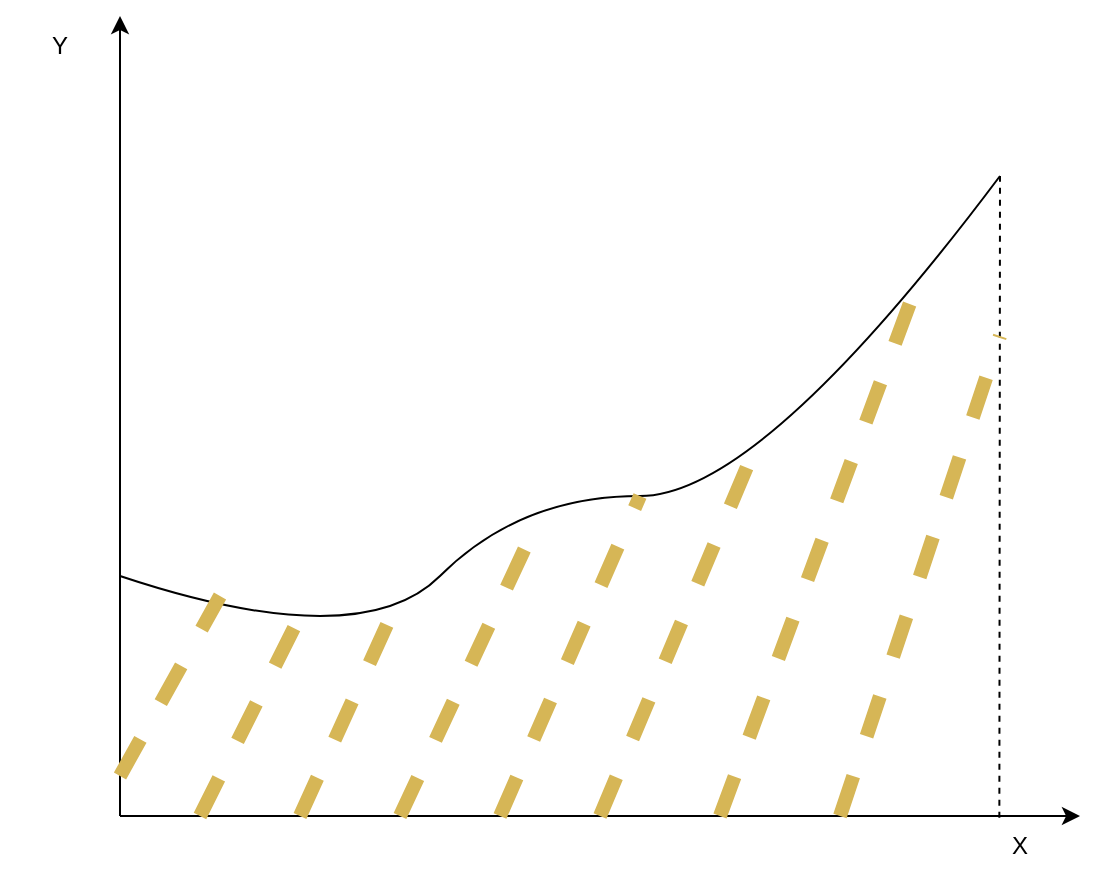 <mxfile version="20.6.2" type="device" pages="2"><diagram id="FXkU30twhbz4aagDv0TN" name="페이지-1"><mxGraphModel dx="1185" dy="702" grid="1" gridSize="10" guides="1" tooltips="1" connect="1" arrows="1" fold="1" page="1" pageScale="1" pageWidth="827" pageHeight="1169" math="0" shadow="0"><root><mxCell id="0"/><mxCell id="1" parent="0"/><mxCell id="tdhB-DCZCjvRhkAlxNQ2-1" value="" style="endArrow=classic;html=1;rounded=0;" parent="1" edge="1"><mxGeometry width="50" height="50" relative="1" as="geometry"><mxPoint x="200" y="440" as="sourcePoint"/><mxPoint x="680" y="440" as="targetPoint"/></mxGeometry></mxCell><mxCell id="tdhB-DCZCjvRhkAlxNQ2-2" value="" style="endArrow=classic;html=1;rounded=0;" parent="1" edge="1"><mxGeometry width="50" height="50" relative="1" as="geometry"><mxPoint x="200" y="440" as="sourcePoint"/><mxPoint x="200" y="40" as="targetPoint"/></mxGeometry></mxCell><mxCell id="tdhB-DCZCjvRhkAlxNQ2-3" value="X" style="text;html=1;strokeColor=none;fillColor=none;align=center;verticalAlign=middle;whiteSpace=wrap;rounded=0;" parent="1" vertex="1"><mxGeometry x="620" y="440" width="60" height="30" as="geometry"/></mxCell><mxCell id="tdhB-DCZCjvRhkAlxNQ2-4" value="Y" style="text;html=1;strokeColor=none;fillColor=none;align=center;verticalAlign=middle;whiteSpace=wrap;rounded=0;" parent="1" vertex="1"><mxGeometry x="140" y="40" width="60" height="30" as="geometry"/></mxCell><mxCell id="tdhB-DCZCjvRhkAlxNQ2-5" value="" style="endArrow=none;html=1;curved=1;" parent="1" edge="1"><mxGeometry width="50" height="50" relative="1" as="geometry"><mxPoint x="200" y="320" as="sourcePoint"/><mxPoint x="640" y="120" as="targetPoint"/><Array as="points"><mxPoint x="320" y="360"/><mxPoint x="400" y="280"/><mxPoint x="520" y="280"/></Array></mxGeometry></mxCell><mxCell id="Z6YFZA7BGICZosfXzp4R-1" value="" style="endArrow=none;dashed=1;html=1;rounded=0;exitX=0.328;exitY=0.031;exitDx=0;exitDy=0;exitPerimeter=0;" edge="1" parent="1" source="tdhB-DCZCjvRhkAlxNQ2-3"><mxGeometry width="50" height="50" relative="1" as="geometry"><mxPoint x="390" y="450" as="sourcePoint"/><mxPoint x="640" y="120" as="targetPoint"/></mxGeometry></mxCell><mxCell id="Z6YFZA7BGICZosfXzp4R-2" value="" style="endArrow=none;dashed=1;html=1;rounded=0;fillColor=#fff2cc;strokeColor=#d6b656;strokeWidth=7;" edge="1" parent="1"><mxGeometry width="50" height="50" relative="1" as="geometry"><mxPoint x="560" y="440" as="sourcePoint"/><mxPoint x="640" y="200" as="targetPoint"/></mxGeometry></mxCell><mxCell id="Z6YFZA7BGICZosfXzp4R-3" value="" style="endArrow=none;dashed=1;html=1;rounded=0;fillColor=#fff2cc;strokeColor=#d6b656;strokeWidth=7;" edge="1" parent="1"><mxGeometry width="50" height="50" relative="1" as="geometry"><mxPoint x="500" y="440" as="sourcePoint"/><mxPoint x="600.0" y="170" as="targetPoint"/></mxGeometry></mxCell><mxCell id="Z6YFZA7BGICZosfXzp4R-4" value="" style="endArrow=none;dashed=1;html=1;rounded=0;fillColor=#fff2cc;strokeColor=#d6b656;strokeWidth=7;" edge="1" parent="1"><mxGeometry width="50" height="50" relative="1" as="geometry"><mxPoint x="440" y="440" as="sourcePoint"/><mxPoint x="520.0" y="250" as="targetPoint"/></mxGeometry></mxCell><mxCell id="Z6YFZA7BGICZosfXzp4R-5" value="" style="endArrow=none;dashed=1;html=1;rounded=0;fillColor=#fff2cc;strokeColor=#d6b656;strokeWidth=7;" edge="1" parent="1"><mxGeometry width="50" height="50" relative="1" as="geometry"><mxPoint x="390" y="440" as="sourcePoint"/><mxPoint x="460" y="280" as="targetPoint"/></mxGeometry></mxCell><mxCell id="Z6YFZA7BGICZosfXzp4R-6" value="" style="endArrow=none;dashed=1;html=1;rounded=0;fillColor=#fff2cc;strokeColor=#d6b656;strokeWidth=7;" edge="1" parent="1"><mxGeometry width="50" height="50" relative="1" as="geometry"><mxPoint x="340" y="440" as="sourcePoint"/><mxPoint x="410" y="290" as="targetPoint"/></mxGeometry></mxCell><mxCell id="Z6YFZA7BGICZosfXzp4R-7" value="" style="endArrow=none;dashed=1;html=1;rounded=0;fillColor=#fff2cc;strokeColor=#d6b656;strokeWidth=7;" edge="1" parent="1"><mxGeometry width="50" height="50" relative="1" as="geometry"><mxPoint x="290" y="440" as="sourcePoint"/><mxPoint x="340" y="330" as="targetPoint"/></mxGeometry></mxCell><mxCell id="Z6YFZA7BGICZosfXzp4R-8" value="" style="endArrow=none;dashed=1;html=1;rounded=0;fillColor=#fff2cc;strokeColor=#d6b656;strokeWidth=7;" edge="1" parent="1"><mxGeometry width="50" height="50" relative="1" as="geometry"><mxPoint x="240" y="440" as="sourcePoint"/><mxPoint x="290" y="340" as="targetPoint"/></mxGeometry></mxCell><mxCell id="Z6YFZA7BGICZosfXzp4R-9" value="" style="endArrow=none;dashed=1;html=1;rounded=0;fillColor=#fff2cc;strokeColor=#d6b656;strokeWidth=7;" edge="1" parent="1"><mxGeometry width="50" height="50" relative="1" as="geometry"><mxPoint x="200" y="420" as="sourcePoint"/><mxPoint x="250" y="330" as="targetPoint"/></mxGeometry></mxCell></root></mxGraphModel></diagram><diagram id="RGLtLI6qX5UtJQwlFMsk" name="페이지-2"><mxGraphModel dx="1138" dy="674" grid="1" gridSize="10" guides="1" tooltips="1" connect="1" arrows="1" fold="1" page="1" pageScale="1" pageWidth="827" pageHeight="1169" math="0" shadow="0"><root><mxCell id="0"/><mxCell id="1" parent="0"/><mxCell id="Ueh0zv3i1xokTf4rL_yt-1" value="" style="endArrow=classic;html=1;rounded=0;" edge="1" parent="1"><mxGeometry width="50" height="50" relative="1" as="geometry"><mxPoint x="200" y="440" as="sourcePoint"/><mxPoint x="680" y="440" as="targetPoint"/></mxGeometry></mxCell><mxCell id="Ueh0zv3i1xokTf4rL_yt-2" value="" style="endArrow=classic;html=1;rounded=0;" edge="1" parent="1"><mxGeometry width="50" height="50" relative="1" as="geometry"><mxPoint x="200" y="440" as="sourcePoint"/><mxPoint x="200" y="40" as="targetPoint"/></mxGeometry></mxCell><mxCell id="Ueh0zv3i1xokTf4rL_yt-3" value="X" style="text;html=1;strokeColor=none;fillColor=none;align=center;verticalAlign=middle;whiteSpace=wrap;rounded=0;" vertex="1" parent="1"><mxGeometry x="620" y="440" width="60" height="30" as="geometry"/></mxCell><mxCell id="Ueh0zv3i1xokTf4rL_yt-4" value="Y" style="text;html=1;strokeColor=none;fillColor=none;align=center;verticalAlign=middle;whiteSpace=wrap;rounded=0;" vertex="1" parent="1"><mxGeometry x="140" y="40" width="60" height="30" as="geometry"/></mxCell><mxCell id="Ueh0zv3i1xokTf4rL_yt-5" value="" style="endArrow=none;html=1;curved=1;" edge="1" parent="1"><mxGeometry width="50" height="50" relative="1" as="geometry"><mxPoint x="200" y="320" as="sourcePoint"/><mxPoint x="640" y="120" as="targetPoint"/><Array as="points"><mxPoint x="320" y="360"/><mxPoint x="400" y="280"/><mxPoint x="520" y="280"/></Array></mxGeometry></mxCell></root></mxGraphModel></diagram></mxfile>